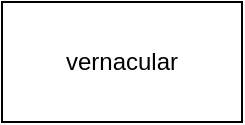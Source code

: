 <mxfile version="20.5.1" type="github">
  <diagram id="As68ChHQfxTNH7yiXIGu" name="Page-1">
    <mxGraphModel dx="1422" dy="794" grid="1" gridSize="10" guides="1" tooltips="1" connect="1" arrows="1" fold="1" page="1" pageScale="1" pageWidth="850" pageHeight="1100" math="0" shadow="0">
      <root>
        <mxCell id="0" />
        <mxCell id="1" parent="0" />
        <mxCell id="iytN31Ns72Sed4oIrfhu-1" value="vernacular" style="rounded=0;whiteSpace=wrap;html=1;" parent="1" vertex="1">
          <mxGeometry x="380" width="120" height="60" as="geometry" />
        </mxCell>
      </root>
    </mxGraphModel>
  </diagram>
</mxfile>
